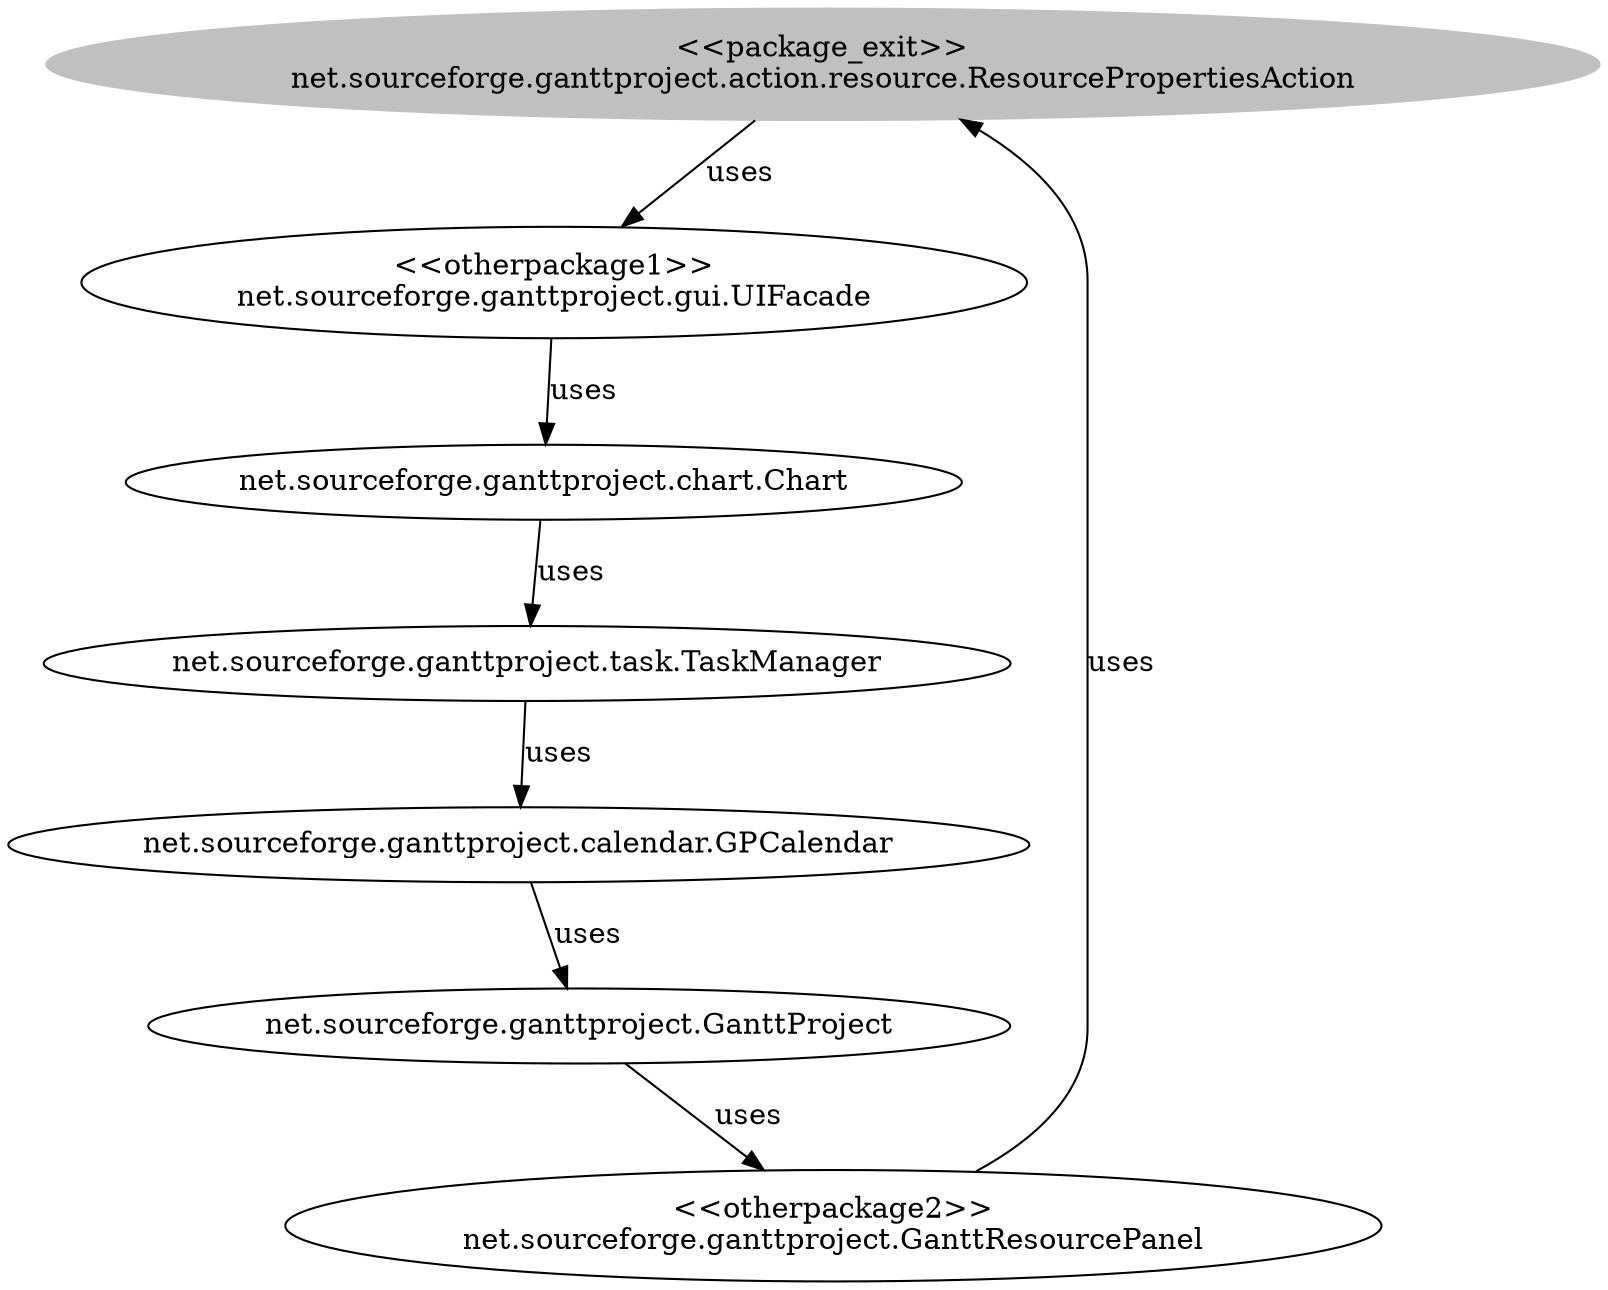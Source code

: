 digraph cd {
	net_sourceforge_ganttproject_action_resource_ResourcePropertiesAction [label="<<package_exit>>
net.sourceforge.ganttproject.action.resource.ResourcePropertiesAction",style=filled,color="grey"];
	net_sourceforge_ganttproject_gui_UIFacade [label="<<otherpackage1>>
net.sourceforge.ganttproject.gui.UIFacade"];
	net_sourceforge_ganttproject_GanttResourcePanel [label="<<otherpackage2>>
net.sourceforge.ganttproject.GanttResourcePanel"];
	net_sourceforge_ganttproject_GanttProject [label="net.sourceforge.ganttproject.GanttProject"];
	net_sourceforge_ganttproject_calendar_GPCalendar [label="net.sourceforge.ganttproject.calendar.GPCalendar"];
	net_sourceforge_ganttproject_chart_Chart [label="net.sourceforge.ganttproject.chart.Chart"];
	net_sourceforge_ganttproject_task_TaskManager [label="net.sourceforge.ganttproject.task.TaskManager"];
	net_sourceforge_ganttproject_action_resource_ResourcePropertiesAction -> net_sourceforge_ganttproject_gui_UIFacade [label=uses];
	net_sourceforge_ganttproject_GanttResourcePanel -> net_sourceforge_ganttproject_action_resource_ResourcePropertiesAction [label=uses];
	net_sourceforge_ganttproject_gui_UIFacade -> net_sourceforge_ganttproject_chart_Chart [label=uses];
	net_sourceforge_ganttproject_chart_Chart -> net_sourceforge_ganttproject_task_TaskManager [label=uses];
	net_sourceforge_ganttproject_task_TaskManager -> net_sourceforge_ganttproject_calendar_GPCalendar [label=uses];
	net_sourceforge_ganttproject_calendar_GPCalendar -> net_sourceforge_ganttproject_GanttProject [label=uses];
	net_sourceforge_ganttproject_GanttProject -> net_sourceforge_ganttproject_GanttResourcePanel [label=uses];
}
